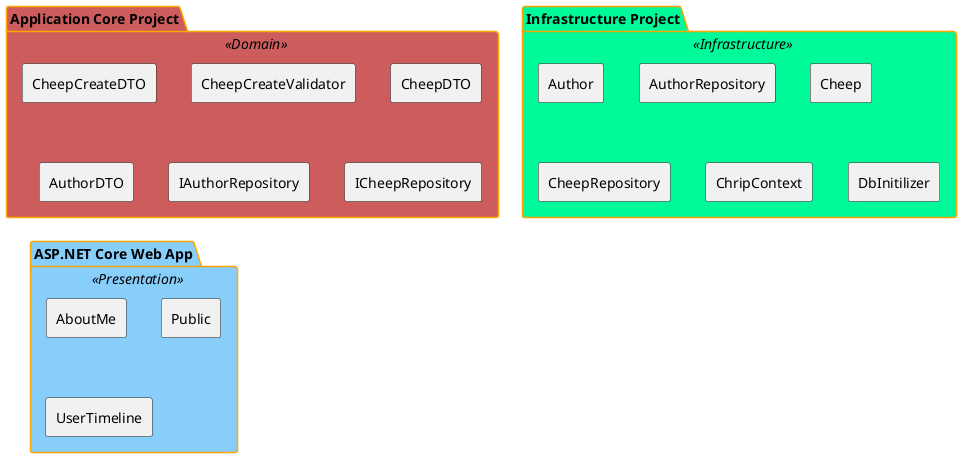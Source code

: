 /' https://plantuml.com/component-diagram '/
@startuml Onion Architecture

skinparam package {
  backgroundColor<<Domain>> IndianRed
  backgroundColor<<Infrastructure>> MediumSpringGreen
  backgroundColor<<Presentation>> LightSkyBlue
  borderColor orange
}

skinparam componentStyle rectangle

package "Application Core Project" as DomainLayer <<Domain>> {
    [CheepCreateDTO]
    [CheepCreateValidator]
    [CheepDTO]
    [AuthorDTO]
    [IAuthorRepository]
    [ICheepRepository]
}

package "Infrastructure Project" as InfrastructureLayer <<Infrastructure>> {
    [Author]
    [AuthorRepository]
    [Cheep]
    [CheepRepository]
    [ChripContext]
    [DbInitilizer]
}

package "ASP.NET Core Web App"  as PresentationLayer <<Presentation>> {
    [AboutMe]
    [Public]
    [UserTimeline]
}


@enduml